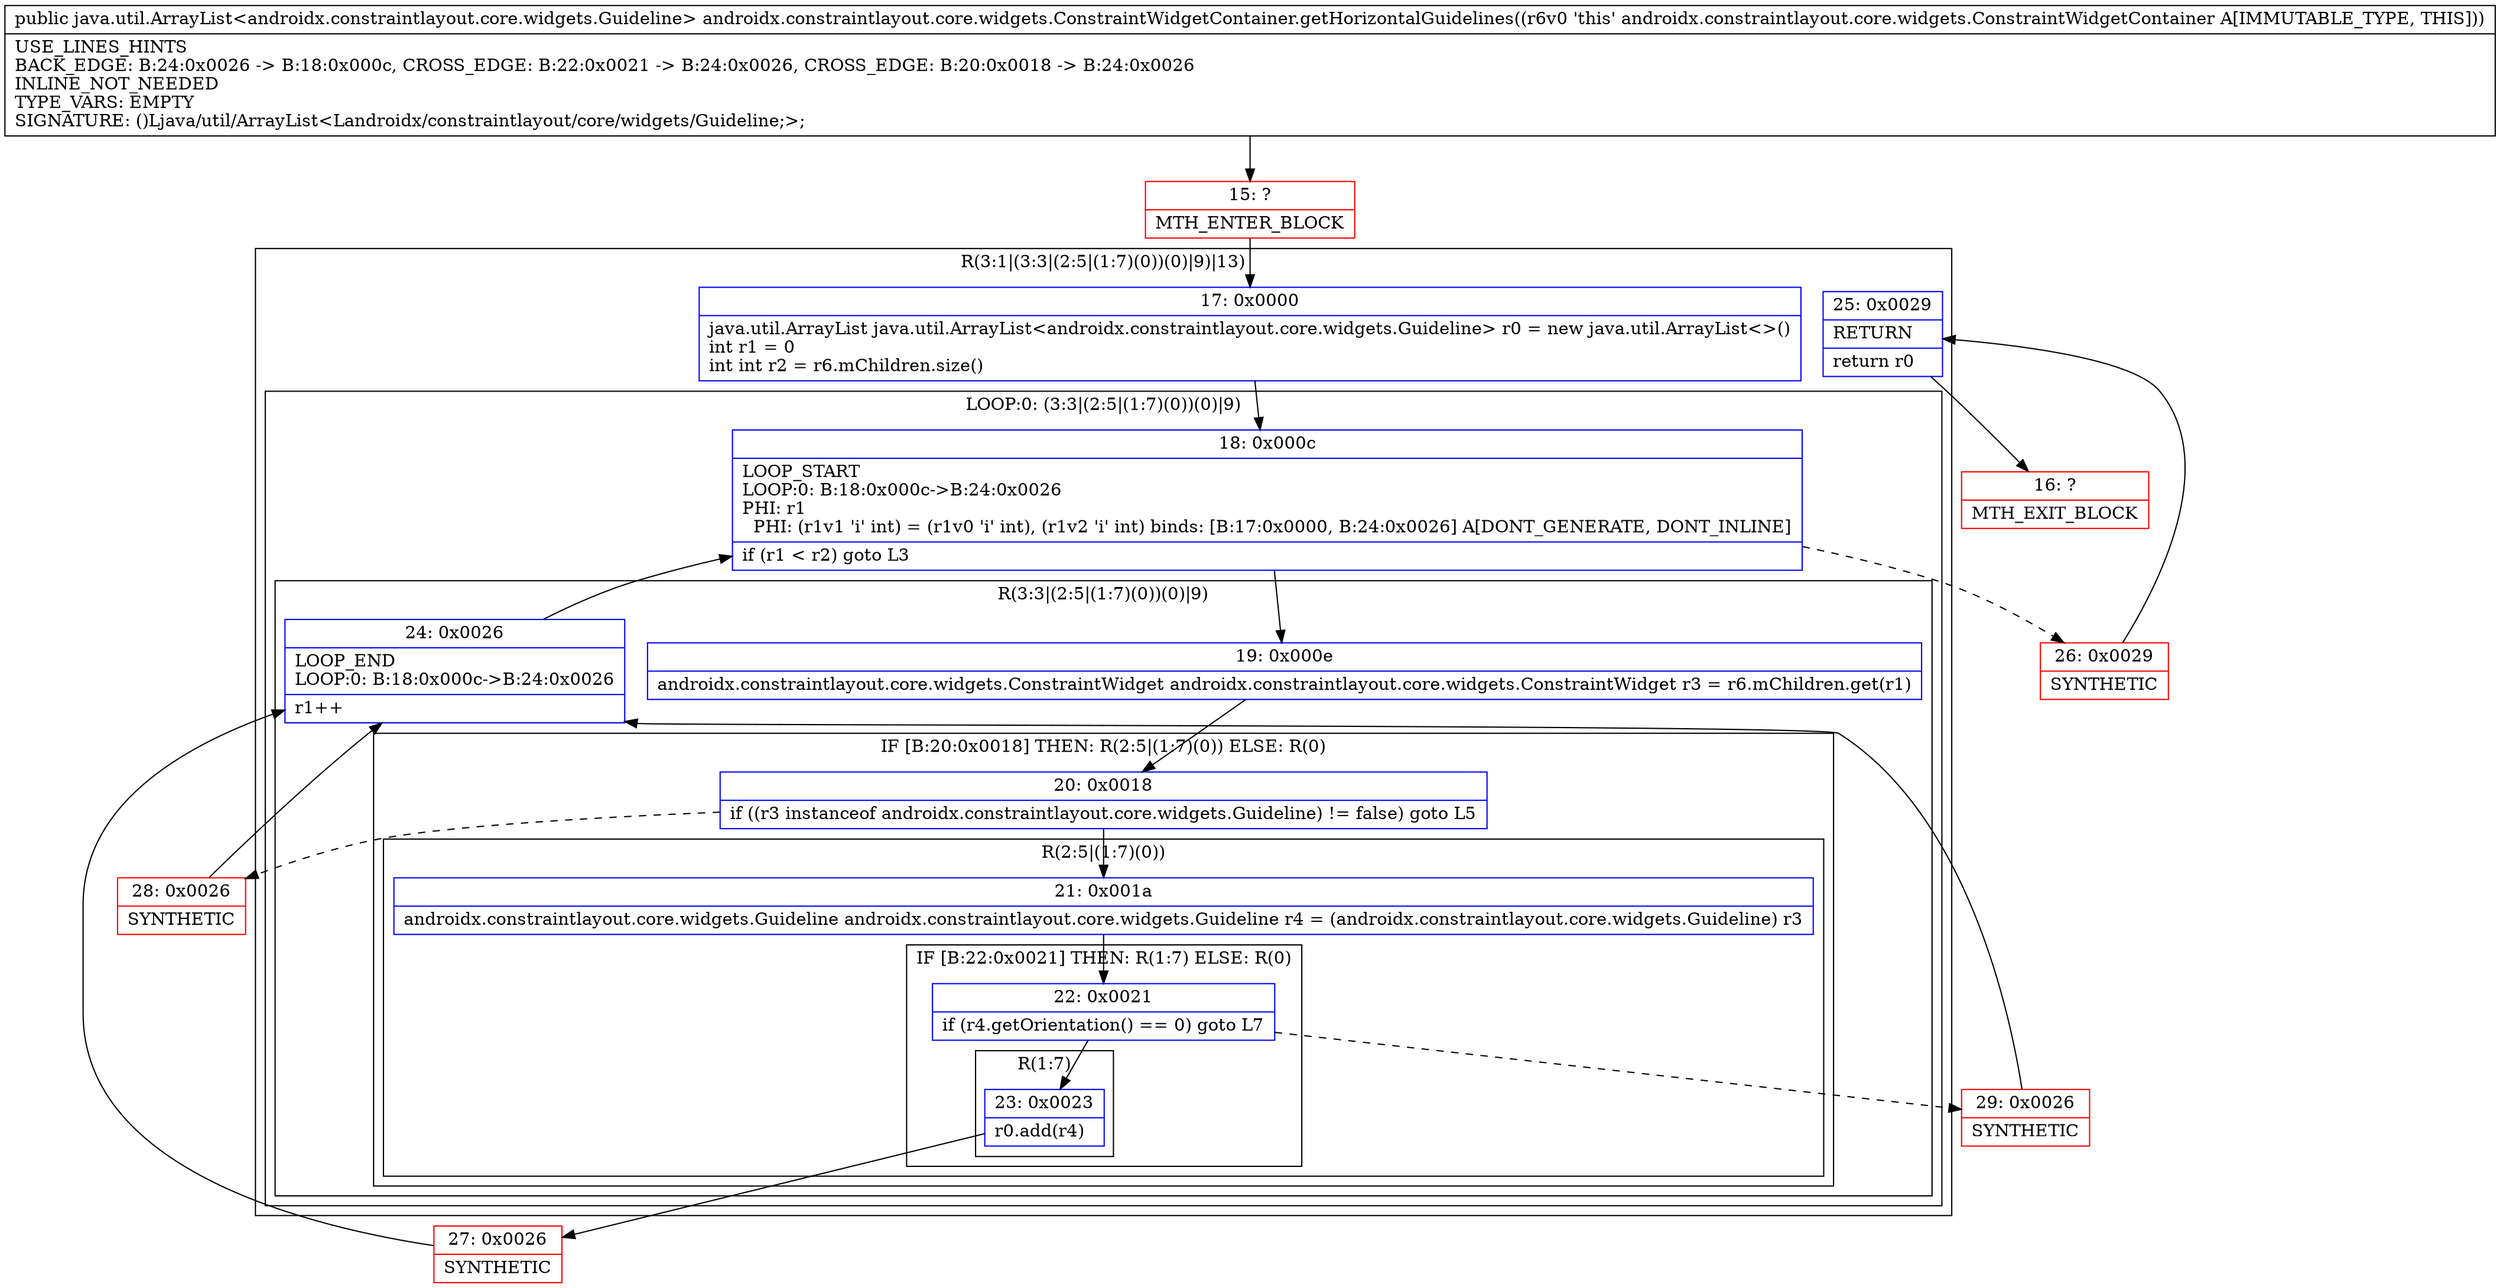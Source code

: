 digraph "CFG forandroidx.constraintlayout.core.widgets.ConstraintWidgetContainer.getHorizontalGuidelines()Ljava\/util\/ArrayList;" {
subgraph cluster_Region_1175716302 {
label = "R(3:1|(3:3|(2:5|(1:7)(0))(0)|9)|13)";
node [shape=record,color=blue];
Node_17 [shape=record,label="{17\:\ 0x0000|java.util.ArrayList java.util.ArrayList\<androidx.constraintlayout.core.widgets.Guideline\> r0 = new java.util.ArrayList\<\>()\lint r1 = 0\lint int r2 = r6.mChildren.size()\l}"];
subgraph cluster_LoopRegion_1951687639 {
label = "LOOP:0: (3:3|(2:5|(1:7)(0))(0)|9)";
node [shape=record,color=blue];
Node_18 [shape=record,label="{18\:\ 0x000c|LOOP_START\lLOOP:0: B:18:0x000c\-\>B:24:0x0026\lPHI: r1 \l  PHI: (r1v1 'i' int) = (r1v0 'i' int), (r1v2 'i' int) binds: [B:17:0x0000, B:24:0x0026] A[DONT_GENERATE, DONT_INLINE]\l|if (r1 \< r2) goto L3\l}"];
subgraph cluster_Region_186276703 {
label = "R(3:3|(2:5|(1:7)(0))(0)|9)";
node [shape=record,color=blue];
Node_19 [shape=record,label="{19\:\ 0x000e|androidx.constraintlayout.core.widgets.ConstraintWidget androidx.constraintlayout.core.widgets.ConstraintWidget r3 = r6.mChildren.get(r1)\l}"];
subgraph cluster_IfRegion_1835413891 {
label = "IF [B:20:0x0018] THEN: R(2:5|(1:7)(0)) ELSE: R(0)";
node [shape=record,color=blue];
Node_20 [shape=record,label="{20\:\ 0x0018|if ((r3 instanceof androidx.constraintlayout.core.widgets.Guideline) != false) goto L5\l}"];
subgraph cluster_Region_72446099 {
label = "R(2:5|(1:7)(0))";
node [shape=record,color=blue];
Node_21 [shape=record,label="{21\:\ 0x001a|androidx.constraintlayout.core.widgets.Guideline androidx.constraintlayout.core.widgets.Guideline r4 = (androidx.constraintlayout.core.widgets.Guideline) r3\l}"];
subgraph cluster_IfRegion_1405935893 {
label = "IF [B:22:0x0021] THEN: R(1:7) ELSE: R(0)";
node [shape=record,color=blue];
Node_22 [shape=record,label="{22\:\ 0x0021|if (r4.getOrientation() == 0) goto L7\l}"];
subgraph cluster_Region_843801262 {
label = "R(1:7)";
node [shape=record,color=blue];
Node_23 [shape=record,label="{23\:\ 0x0023|r0.add(r4)\l}"];
}
subgraph cluster_Region_801730596 {
label = "R(0)";
node [shape=record,color=blue];
}
}
}
subgraph cluster_Region_1298112467 {
label = "R(0)";
node [shape=record,color=blue];
}
}
Node_24 [shape=record,label="{24\:\ 0x0026|LOOP_END\lLOOP:0: B:18:0x000c\-\>B:24:0x0026\l|r1++\l}"];
}
}
Node_25 [shape=record,label="{25\:\ 0x0029|RETURN\l|return r0\l}"];
}
Node_15 [shape=record,color=red,label="{15\:\ ?|MTH_ENTER_BLOCK\l}"];
Node_27 [shape=record,color=red,label="{27\:\ 0x0026|SYNTHETIC\l}"];
Node_29 [shape=record,color=red,label="{29\:\ 0x0026|SYNTHETIC\l}"];
Node_28 [shape=record,color=red,label="{28\:\ 0x0026|SYNTHETIC\l}"];
Node_26 [shape=record,color=red,label="{26\:\ 0x0029|SYNTHETIC\l}"];
Node_16 [shape=record,color=red,label="{16\:\ ?|MTH_EXIT_BLOCK\l}"];
MethodNode[shape=record,label="{public java.util.ArrayList\<androidx.constraintlayout.core.widgets.Guideline\> androidx.constraintlayout.core.widgets.ConstraintWidgetContainer.getHorizontalGuidelines((r6v0 'this' androidx.constraintlayout.core.widgets.ConstraintWidgetContainer A[IMMUTABLE_TYPE, THIS]))  | USE_LINES_HINTS\lBACK_EDGE: B:24:0x0026 \-\> B:18:0x000c, CROSS_EDGE: B:22:0x0021 \-\> B:24:0x0026, CROSS_EDGE: B:20:0x0018 \-\> B:24:0x0026\lINLINE_NOT_NEEDED\lTYPE_VARS: EMPTY\lSIGNATURE: ()Ljava\/util\/ArrayList\<Landroidx\/constraintlayout\/core\/widgets\/Guideline;\>;\l}"];
MethodNode -> Node_15;Node_17 -> Node_18;
Node_18 -> Node_19;
Node_18 -> Node_26[style=dashed];
Node_19 -> Node_20;
Node_20 -> Node_21;
Node_20 -> Node_28[style=dashed];
Node_21 -> Node_22;
Node_22 -> Node_23;
Node_22 -> Node_29[style=dashed];
Node_23 -> Node_27;
Node_24 -> Node_18;
Node_25 -> Node_16;
Node_15 -> Node_17;
Node_27 -> Node_24;
Node_29 -> Node_24;
Node_28 -> Node_24;
Node_26 -> Node_25;
}

